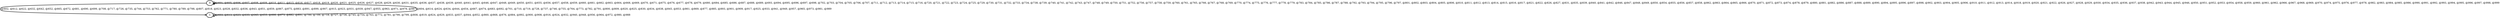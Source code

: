 digraph G {
        node [style=rounded, penwidth=3, fontsize=20, shape=oval];
        "0" -> "0" [label="@601, @605, @606, @607, @608, @609, @610, @611, @615, @616, @617, @618, @619, @620, @621, @625, @626, @627, @628, @629, @630, @631, @635, @636, @637, @638, @639, @640, @641, @645, @646, @647, @648, @649, @650, @651, @655, @656, @657, @658, @659, @660, @661, @662, @663, @664, @668, @669, @670, @671, @675, @676, @677, @678, @679, @680, @684, @685, @686, @687, @688, @689, @693, @694, @695, @696, @697, @698, @702, @703, @704, @705, @706, @707, @711, @712, @713, @714, @715, @716, @720, @721, @722, @723, @724, @725, @729, @730, @731, @732, @733, @734, @738, @739, @740, @741, @742, @743, @747, @748, @749, @750, @751, @752, @756, @757, @758, @759, @760, @761, @765, @766, @767, @768, @769, @770, @774, @775, @776, @777, @778, @779, @783, @784, @785, @786, @787, @788, @792, @793, @794, @795, @796, @797, @801, @802, @803, @804, @805, @806, @810, @811, @812, @813, @814, @815, @816, @817, @821, @822, @826, @827, @831, @835, @839, @840, @841, @842, @846, @847, @848, @849, @850, @854, @855, @856, @857, @858, @862, @863, @864, @865, @866, @870, @871, @872, @873, @874, @878, @879, @880, @881, @882, @886, @887, @888, @889, @890, @894, @895, @896, @897, @898, @902, @903, @904, @905, @906, @910, @911, @912, @913, @914, @918, @919, @920, @921, @922, @926, @927, @928, @929, @930, @934, @935, @936, @937, @938, @942, @943, @944, @945, @946, @950, @951, @952, @953, @954, @958, @959, @960, @961, @962, @966, @967, @968, @969, @970, @974, @975, @976, @977, @978, @982, @983, @984, @985, @986, @990, @991, @992, @993, @994, @995, @996, @997, @998, @999", color=black,arrowsize=1,style=bold,penwidth=3,fontsize=20];
"0" -> "1" [label="@602, @612, @622, @632, @642, @652, @665, @672, @681, @690, @699, @708, @717, @726, @735, @744, @753, @762, @771, @780, @789, @798, @807, @818, @823, @828, @832, @836, @843, @851, @859, @867, @875, @883, @891, @899, @907, @915, @923, @931, @939, @947, @955, @963, @971, @979, @987", color=black,arrowsize=1,style=bold,penwidth=3,fontsize=20];
"1" -> "1" [label="@603, @613, @623, @633, @643, @653, @666, @673, @682, @691, @700, @709, @718, @727, @736, @745, @754, @763, @772, @781, @790, @799, @808, @819, @824, @829, @833, @837, @844, @852, @860, @868, @876, @884, @892, @900, @908, @916, @924, @932, @940, @948, @956, @964, @972, @980, @988", color=black,arrowsize=1,style=bold,penwidth=3,fontsize=20];
"1" -> "0" [label="@604, @614, @624, @634, @644, @654, @667, @674, @683, @692, @701, @710, @719, @728, @737, @746, @755, @764, @773, @782, @791, @800, @809, @820, @825, @830, @834, @838, @845, @853, @861, @869, @877, @885, @893, @901, @909, @917, @925, @933, @941, @949, @957, @965, @973, @981, @989", color=black,arrowsize=1,style=bold,penwidth=3,fontsize=20];
}
